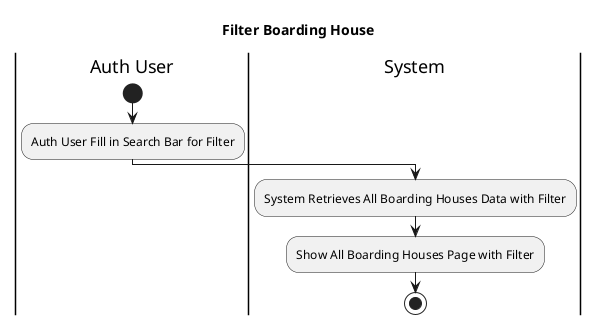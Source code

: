 @startuml
title Filter Boarding House
|Auth User|
start 
    :Auth User Fill in Search Bar for Filter;

|System|
    :System Retrieves All Boarding Houses Data with Filter;
    :Show All Boarding Houses Page with Filter;
    stop

@enduml